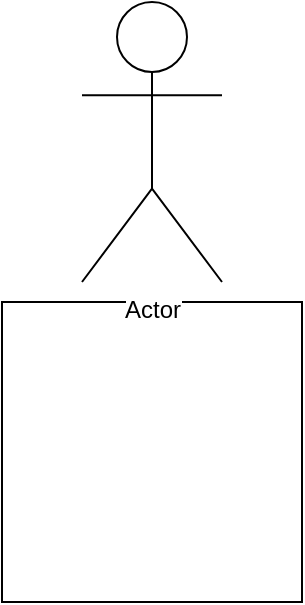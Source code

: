 <mxfile version="13.0.1" type="github">
  <diagram id="4tkRSz8volCCBvSkoUBH" name="Page-1">
    <mxGraphModel dx="2062" dy="1161" grid="1" gridSize="10" guides="1" tooltips="1" connect="1" arrows="1" fold="1" page="1" pageScale="1" pageWidth="827" pageHeight="1169" math="0" shadow="0">
      <root>
        <mxCell id="0" />
        <mxCell id="1" parent="0" />
        <mxCell id="eC_pbckj2tsdQmejr2n7-1" value="" style="whiteSpace=wrap;html=1;aspect=fixed;" vertex="1" parent="1">
          <mxGeometry x="370" y="480" width="150" height="150" as="geometry" />
        </mxCell>
        <mxCell id="eC_pbckj2tsdQmejr2n7-2" value="Actor" style="shape=umlActor;verticalLabelPosition=bottom;labelBackgroundColor=#ffffff;verticalAlign=top;html=1;outlineConnect=0;" vertex="1" parent="1">
          <mxGeometry x="410" y="330" width="70" height="140" as="geometry" />
        </mxCell>
      </root>
    </mxGraphModel>
  </diagram>
</mxfile>
